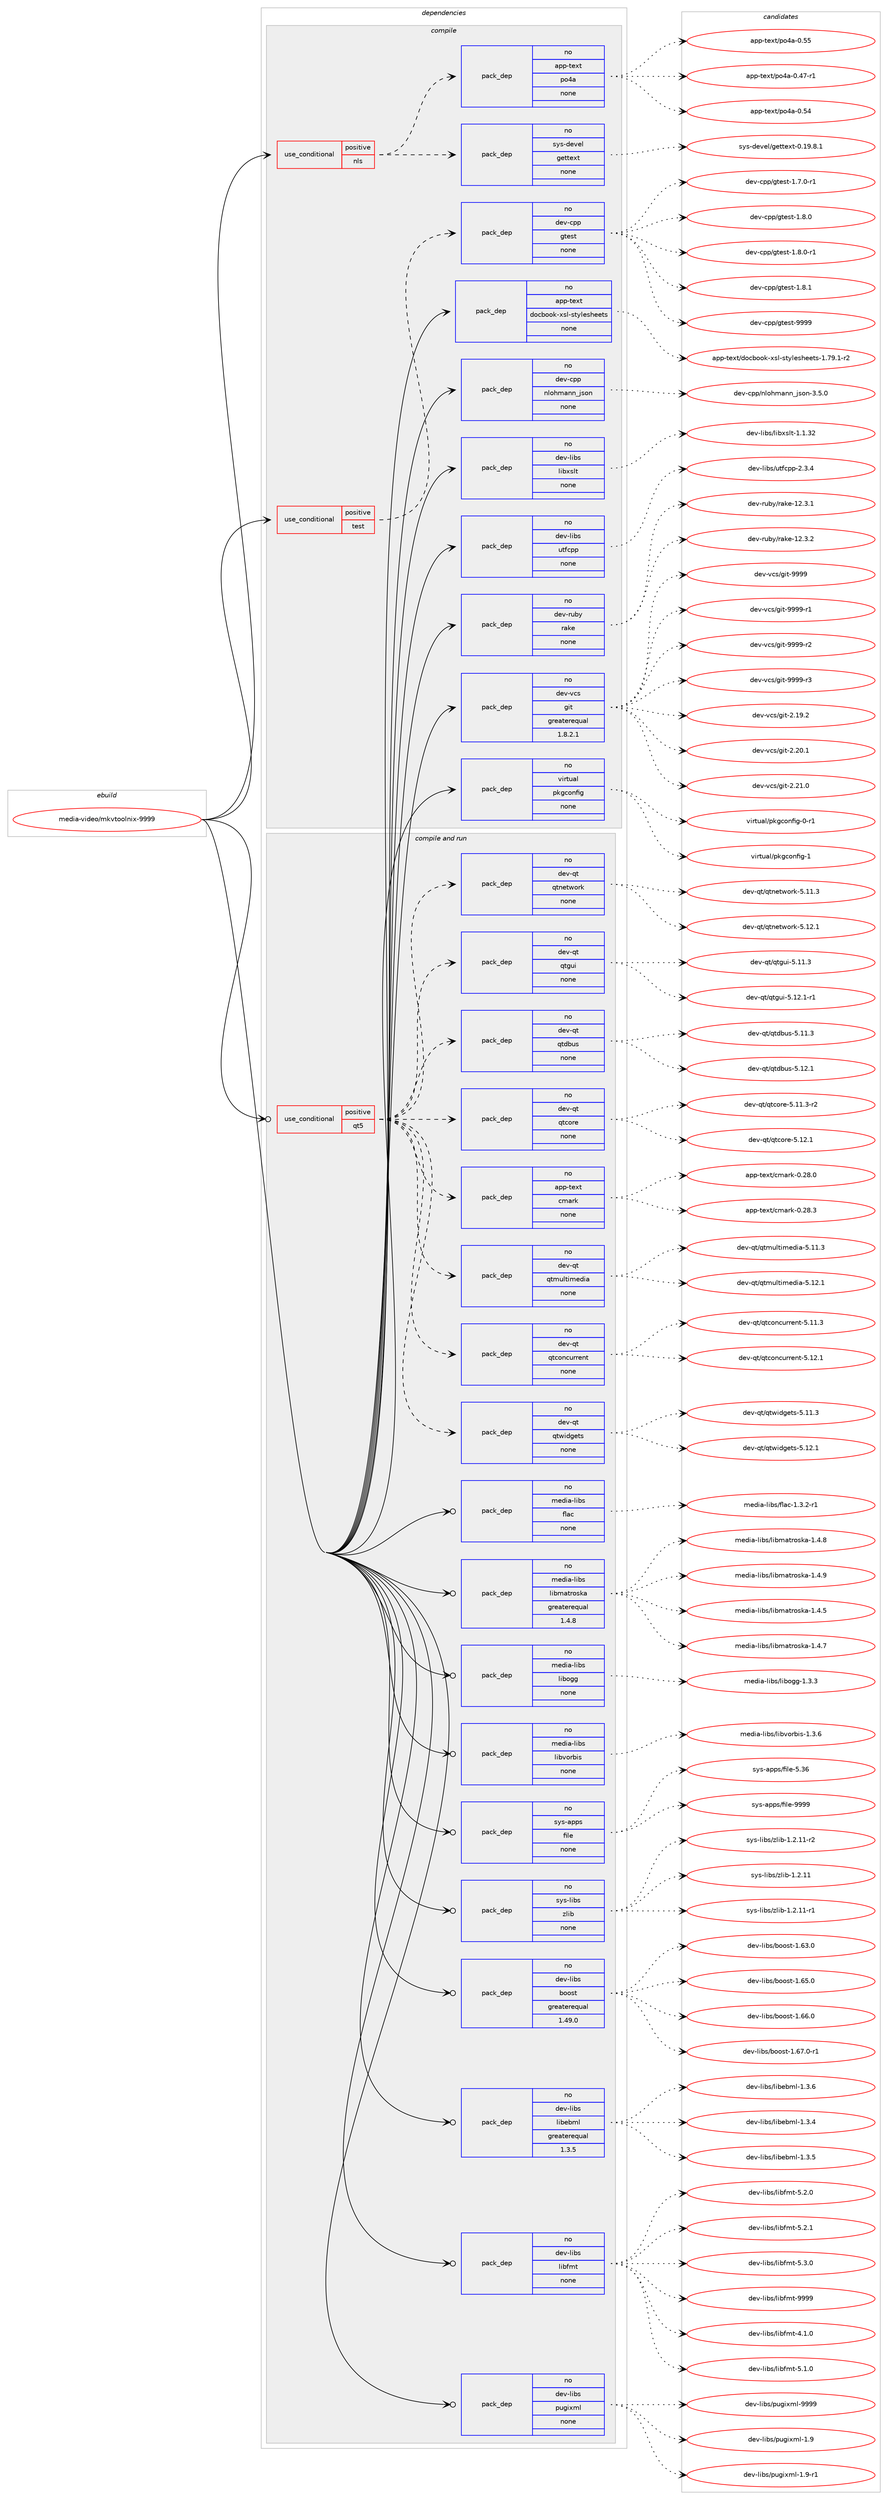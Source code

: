 digraph prolog {

# *************
# Graph options
# *************

newrank=true;
concentrate=true;
compound=true;
graph [rankdir=LR,fontname=Helvetica,fontsize=10,ranksep=1.5];#, ranksep=2.5, nodesep=0.2];
edge  [arrowhead=vee];
node  [fontname=Helvetica,fontsize=10];

# **********
# The ebuild
# **********

subgraph cluster_leftcol {
color=gray;
rank=same;
label=<<i>ebuild</i>>;
id [label="media-video/mkvtoolnix-9999", color=red, width=4, href="../media-video/mkvtoolnix-9999.svg"];
}

# ****************
# The dependencies
# ****************

subgraph cluster_midcol {
color=gray;
label=<<i>dependencies</i>>;
subgraph cluster_compile {
fillcolor="#eeeeee";
style=filled;
label=<<i>compile</i>>;
subgraph cond440479 {
dependency1638472 [label=<<TABLE BORDER="0" CELLBORDER="1" CELLSPACING="0" CELLPADDING="4"><TR><TD ROWSPAN="3" CELLPADDING="10">use_conditional</TD></TR><TR><TD>positive</TD></TR><TR><TD>nls</TD></TR></TABLE>>, shape=none, color=red];
subgraph pack1171543 {
dependency1638473 [label=<<TABLE BORDER="0" CELLBORDER="1" CELLSPACING="0" CELLPADDING="4" WIDTH="220"><TR><TD ROWSPAN="6" CELLPADDING="30">pack_dep</TD></TR><TR><TD WIDTH="110">no</TD></TR><TR><TD>sys-devel</TD></TR><TR><TD>gettext</TD></TR><TR><TD>none</TD></TR><TR><TD></TD></TR></TABLE>>, shape=none, color=blue];
}
dependency1638472:e -> dependency1638473:w [weight=20,style="dashed",arrowhead="vee"];
subgraph pack1171544 {
dependency1638474 [label=<<TABLE BORDER="0" CELLBORDER="1" CELLSPACING="0" CELLPADDING="4" WIDTH="220"><TR><TD ROWSPAN="6" CELLPADDING="30">pack_dep</TD></TR><TR><TD WIDTH="110">no</TD></TR><TR><TD>app-text</TD></TR><TR><TD>po4a</TD></TR><TR><TD>none</TD></TR><TR><TD></TD></TR></TABLE>>, shape=none, color=blue];
}
dependency1638472:e -> dependency1638474:w [weight=20,style="dashed",arrowhead="vee"];
}
id:e -> dependency1638472:w [weight=20,style="solid",arrowhead="vee"];
subgraph cond440480 {
dependency1638475 [label=<<TABLE BORDER="0" CELLBORDER="1" CELLSPACING="0" CELLPADDING="4"><TR><TD ROWSPAN="3" CELLPADDING="10">use_conditional</TD></TR><TR><TD>positive</TD></TR><TR><TD>test</TD></TR></TABLE>>, shape=none, color=red];
subgraph pack1171545 {
dependency1638476 [label=<<TABLE BORDER="0" CELLBORDER="1" CELLSPACING="0" CELLPADDING="4" WIDTH="220"><TR><TD ROWSPAN="6" CELLPADDING="30">pack_dep</TD></TR><TR><TD WIDTH="110">no</TD></TR><TR><TD>dev-cpp</TD></TR><TR><TD>gtest</TD></TR><TR><TD>none</TD></TR><TR><TD></TD></TR></TABLE>>, shape=none, color=blue];
}
dependency1638475:e -> dependency1638476:w [weight=20,style="dashed",arrowhead="vee"];
}
id:e -> dependency1638475:w [weight=20,style="solid",arrowhead="vee"];
subgraph pack1171546 {
dependency1638477 [label=<<TABLE BORDER="0" CELLBORDER="1" CELLSPACING="0" CELLPADDING="4" WIDTH="220"><TR><TD ROWSPAN="6" CELLPADDING="30">pack_dep</TD></TR><TR><TD WIDTH="110">no</TD></TR><TR><TD>app-text</TD></TR><TR><TD>docbook-xsl-stylesheets</TD></TR><TR><TD>none</TD></TR><TR><TD></TD></TR></TABLE>>, shape=none, color=blue];
}
id:e -> dependency1638477:w [weight=20,style="solid",arrowhead="vee"];
subgraph pack1171547 {
dependency1638478 [label=<<TABLE BORDER="0" CELLBORDER="1" CELLSPACING="0" CELLPADDING="4" WIDTH="220"><TR><TD ROWSPAN="6" CELLPADDING="30">pack_dep</TD></TR><TR><TD WIDTH="110">no</TD></TR><TR><TD>dev-cpp</TD></TR><TR><TD>nlohmann_json</TD></TR><TR><TD>none</TD></TR><TR><TD></TD></TR></TABLE>>, shape=none, color=blue];
}
id:e -> dependency1638478:w [weight=20,style="solid",arrowhead="vee"];
subgraph pack1171548 {
dependency1638479 [label=<<TABLE BORDER="0" CELLBORDER="1" CELLSPACING="0" CELLPADDING="4" WIDTH="220"><TR><TD ROWSPAN="6" CELLPADDING="30">pack_dep</TD></TR><TR><TD WIDTH="110">no</TD></TR><TR><TD>dev-libs</TD></TR><TR><TD>libxslt</TD></TR><TR><TD>none</TD></TR><TR><TD></TD></TR></TABLE>>, shape=none, color=blue];
}
id:e -> dependency1638479:w [weight=20,style="solid",arrowhead="vee"];
subgraph pack1171549 {
dependency1638480 [label=<<TABLE BORDER="0" CELLBORDER="1" CELLSPACING="0" CELLPADDING="4" WIDTH="220"><TR><TD ROWSPAN="6" CELLPADDING="30">pack_dep</TD></TR><TR><TD WIDTH="110">no</TD></TR><TR><TD>dev-libs</TD></TR><TR><TD>utfcpp</TD></TR><TR><TD>none</TD></TR><TR><TD></TD></TR></TABLE>>, shape=none, color=blue];
}
id:e -> dependency1638480:w [weight=20,style="solid",arrowhead="vee"];
subgraph pack1171550 {
dependency1638481 [label=<<TABLE BORDER="0" CELLBORDER="1" CELLSPACING="0" CELLPADDING="4" WIDTH="220"><TR><TD ROWSPAN="6" CELLPADDING="30">pack_dep</TD></TR><TR><TD WIDTH="110">no</TD></TR><TR><TD>dev-ruby</TD></TR><TR><TD>rake</TD></TR><TR><TD>none</TD></TR><TR><TD></TD></TR></TABLE>>, shape=none, color=blue];
}
id:e -> dependency1638481:w [weight=20,style="solid",arrowhead="vee"];
subgraph pack1171551 {
dependency1638482 [label=<<TABLE BORDER="0" CELLBORDER="1" CELLSPACING="0" CELLPADDING="4" WIDTH="220"><TR><TD ROWSPAN="6" CELLPADDING="30">pack_dep</TD></TR><TR><TD WIDTH="110">no</TD></TR><TR><TD>dev-vcs</TD></TR><TR><TD>git</TD></TR><TR><TD>greaterequal</TD></TR><TR><TD>1.8.2.1</TD></TR></TABLE>>, shape=none, color=blue];
}
id:e -> dependency1638482:w [weight=20,style="solid",arrowhead="vee"];
subgraph pack1171552 {
dependency1638483 [label=<<TABLE BORDER="0" CELLBORDER="1" CELLSPACING="0" CELLPADDING="4" WIDTH="220"><TR><TD ROWSPAN="6" CELLPADDING="30">pack_dep</TD></TR><TR><TD WIDTH="110">no</TD></TR><TR><TD>virtual</TD></TR><TR><TD>pkgconfig</TD></TR><TR><TD>none</TD></TR><TR><TD></TD></TR></TABLE>>, shape=none, color=blue];
}
id:e -> dependency1638483:w [weight=20,style="solid",arrowhead="vee"];
}
subgraph cluster_compileandrun {
fillcolor="#eeeeee";
style=filled;
label=<<i>compile and run</i>>;
subgraph cond440481 {
dependency1638484 [label=<<TABLE BORDER="0" CELLBORDER="1" CELLSPACING="0" CELLPADDING="4"><TR><TD ROWSPAN="3" CELLPADDING="10">use_conditional</TD></TR><TR><TD>positive</TD></TR><TR><TD>qt5</TD></TR></TABLE>>, shape=none, color=red];
subgraph pack1171553 {
dependency1638485 [label=<<TABLE BORDER="0" CELLBORDER="1" CELLSPACING="0" CELLPADDING="4" WIDTH="220"><TR><TD ROWSPAN="6" CELLPADDING="30">pack_dep</TD></TR><TR><TD WIDTH="110">no</TD></TR><TR><TD>dev-qt</TD></TR><TR><TD>qtcore</TD></TR><TR><TD>none</TD></TR><TR><TD></TD></TR></TABLE>>, shape=none, color=blue];
}
dependency1638484:e -> dependency1638485:w [weight=20,style="dashed",arrowhead="vee"];
subgraph pack1171554 {
dependency1638486 [label=<<TABLE BORDER="0" CELLBORDER="1" CELLSPACING="0" CELLPADDING="4" WIDTH="220"><TR><TD ROWSPAN="6" CELLPADDING="30">pack_dep</TD></TR><TR><TD WIDTH="110">no</TD></TR><TR><TD>dev-qt</TD></TR><TR><TD>qtdbus</TD></TR><TR><TD>none</TD></TR><TR><TD></TD></TR></TABLE>>, shape=none, color=blue];
}
dependency1638484:e -> dependency1638486:w [weight=20,style="dashed",arrowhead="vee"];
subgraph pack1171555 {
dependency1638487 [label=<<TABLE BORDER="0" CELLBORDER="1" CELLSPACING="0" CELLPADDING="4" WIDTH="220"><TR><TD ROWSPAN="6" CELLPADDING="30">pack_dep</TD></TR><TR><TD WIDTH="110">no</TD></TR><TR><TD>dev-qt</TD></TR><TR><TD>qtgui</TD></TR><TR><TD>none</TD></TR><TR><TD></TD></TR></TABLE>>, shape=none, color=blue];
}
dependency1638484:e -> dependency1638487:w [weight=20,style="dashed",arrowhead="vee"];
subgraph pack1171556 {
dependency1638488 [label=<<TABLE BORDER="0" CELLBORDER="1" CELLSPACING="0" CELLPADDING="4" WIDTH="220"><TR><TD ROWSPAN="6" CELLPADDING="30">pack_dep</TD></TR><TR><TD WIDTH="110">no</TD></TR><TR><TD>dev-qt</TD></TR><TR><TD>qtnetwork</TD></TR><TR><TD>none</TD></TR><TR><TD></TD></TR></TABLE>>, shape=none, color=blue];
}
dependency1638484:e -> dependency1638488:w [weight=20,style="dashed",arrowhead="vee"];
subgraph pack1171557 {
dependency1638489 [label=<<TABLE BORDER="0" CELLBORDER="1" CELLSPACING="0" CELLPADDING="4" WIDTH="220"><TR><TD ROWSPAN="6" CELLPADDING="30">pack_dep</TD></TR><TR><TD WIDTH="110">no</TD></TR><TR><TD>dev-qt</TD></TR><TR><TD>qtwidgets</TD></TR><TR><TD>none</TD></TR><TR><TD></TD></TR></TABLE>>, shape=none, color=blue];
}
dependency1638484:e -> dependency1638489:w [weight=20,style="dashed",arrowhead="vee"];
subgraph pack1171558 {
dependency1638490 [label=<<TABLE BORDER="0" CELLBORDER="1" CELLSPACING="0" CELLPADDING="4" WIDTH="220"><TR><TD ROWSPAN="6" CELLPADDING="30">pack_dep</TD></TR><TR><TD WIDTH="110">no</TD></TR><TR><TD>dev-qt</TD></TR><TR><TD>qtconcurrent</TD></TR><TR><TD>none</TD></TR><TR><TD></TD></TR></TABLE>>, shape=none, color=blue];
}
dependency1638484:e -> dependency1638490:w [weight=20,style="dashed",arrowhead="vee"];
subgraph pack1171559 {
dependency1638491 [label=<<TABLE BORDER="0" CELLBORDER="1" CELLSPACING="0" CELLPADDING="4" WIDTH="220"><TR><TD ROWSPAN="6" CELLPADDING="30">pack_dep</TD></TR><TR><TD WIDTH="110">no</TD></TR><TR><TD>dev-qt</TD></TR><TR><TD>qtmultimedia</TD></TR><TR><TD>none</TD></TR><TR><TD></TD></TR></TABLE>>, shape=none, color=blue];
}
dependency1638484:e -> dependency1638491:w [weight=20,style="dashed",arrowhead="vee"];
subgraph pack1171560 {
dependency1638492 [label=<<TABLE BORDER="0" CELLBORDER="1" CELLSPACING="0" CELLPADDING="4" WIDTH="220"><TR><TD ROWSPAN="6" CELLPADDING="30">pack_dep</TD></TR><TR><TD WIDTH="110">no</TD></TR><TR><TD>app-text</TD></TR><TR><TD>cmark</TD></TR><TR><TD>none</TD></TR><TR><TD></TD></TR></TABLE>>, shape=none, color=blue];
}
dependency1638484:e -> dependency1638492:w [weight=20,style="dashed",arrowhead="vee"];
}
id:e -> dependency1638484:w [weight=20,style="solid",arrowhead="odotvee"];
subgraph pack1171561 {
dependency1638493 [label=<<TABLE BORDER="0" CELLBORDER="1" CELLSPACING="0" CELLPADDING="4" WIDTH="220"><TR><TD ROWSPAN="6" CELLPADDING="30">pack_dep</TD></TR><TR><TD WIDTH="110">no</TD></TR><TR><TD>dev-libs</TD></TR><TR><TD>boost</TD></TR><TR><TD>greaterequal</TD></TR><TR><TD>1.49.0</TD></TR></TABLE>>, shape=none, color=blue];
}
id:e -> dependency1638493:w [weight=20,style="solid",arrowhead="odotvee"];
subgraph pack1171562 {
dependency1638494 [label=<<TABLE BORDER="0" CELLBORDER="1" CELLSPACING="0" CELLPADDING="4" WIDTH="220"><TR><TD ROWSPAN="6" CELLPADDING="30">pack_dep</TD></TR><TR><TD WIDTH="110">no</TD></TR><TR><TD>dev-libs</TD></TR><TR><TD>libebml</TD></TR><TR><TD>greaterequal</TD></TR><TR><TD>1.3.5</TD></TR></TABLE>>, shape=none, color=blue];
}
id:e -> dependency1638494:w [weight=20,style="solid",arrowhead="odotvee"];
subgraph pack1171563 {
dependency1638495 [label=<<TABLE BORDER="0" CELLBORDER="1" CELLSPACING="0" CELLPADDING="4" WIDTH="220"><TR><TD ROWSPAN="6" CELLPADDING="30">pack_dep</TD></TR><TR><TD WIDTH="110">no</TD></TR><TR><TD>dev-libs</TD></TR><TR><TD>libfmt</TD></TR><TR><TD>none</TD></TR><TR><TD></TD></TR></TABLE>>, shape=none, color=blue];
}
id:e -> dependency1638495:w [weight=20,style="solid",arrowhead="odotvee"];
subgraph pack1171564 {
dependency1638496 [label=<<TABLE BORDER="0" CELLBORDER="1" CELLSPACING="0" CELLPADDING="4" WIDTH="220"><TR><TD ROWSPAN="6" CELLPADDING="30">pack_dep</TD></TR><TR><TD WIDTH="110">no</TD></TR><TR><TD>dev-libs</TD></TR><TR><TD>pugixml</TD></TR><TR><TD>none</TD></TR><TR><TD></TD></TR></TABLE>>, shape=none, color=blue];
}
id:e -> dependency1638496:w [weight=20,style="solid",arrowhead="odotvee"];
subgraph pack1171565 {
dependency1638497 [label=<<TABLE BORDER="0" CELLBORDER="1" CELLSPACING="0" CELLPADDING="4" WIDTH="220"><TR><TD ROWSPAN="6" CELLPADDING="30">pack_dep</TD></TR><TR><TD WIDTH="110">no</TD></TR><TR><TD>media-libs</TD></TR><TR><TD>flac</TD></TR><TR><TD>none</TD></TR><TR><TD></TD></TR></TABLE>>, shape=none, color=blue];
}
id:e -> dependency1638497:w [weight=20,style="solid",arrowhead="odotvee"];
subgraph pack1171566 {
dependency1638498 [label=<<TABLE BORDER="0" CELLBORDER="1" CELLSPACING="0" CELLPADDING="4" WIDTH="220"><TR><TD ROWSPAN="6" CELLPADDING="30">pack_dep</TD></TR><TR><TD WIDTH="110">no</TD></TR><TR><TD>media-libs</TD></TR><TR><TD>libmatroska</TD></TR><TR><TD>greaterequal</TD></TR><TR><TD>1.4.8</TD></TR></TABLE>>, shape=none, color=blue];
}
id:e -> dependency1638498:w [weight=20,style="solid",arrowhead="odotvee"];
subgraph pack1171567 {
dependency1638499 [label=<<TABLE BORDER="0" CELLBORDER="1" CELLSPACING="0" CELLPADDING="4" WIDTH="220"><TR><TD ROWSPAN="6" CELLPADDING="30">pack_dep</TD></TR><TR><TD WIDTH="110">no</TD></TR><TR><TD>media-libs</TD></TR><TR><TD>libogg</TD></TR><TR><TD>none</TD></TR><TR><TD></TD></TR></TABLE>>, shape=none, color=blue];
}
id:e -> dependency1638499:w [weight=20,style="solid",arrowhead="odotvee"];
subgraph pack1171568 {
dependency1638500 [label=<<TABLE BORDER="0" CELLBORDER="1" CELLSPACING="0" CELLPADDING="4" WIDTH="220"><TR><TD ROWSPAN="6" CELLPADDING="30">pack_dep</TD></TR><TR><TD WIDTH="110">no</TD></TR><TR><TD>media-libs</TD></TR><TR><TD>libvorbis</TD></TR><TR><TD>none</TD></TR><TR><TD></TD></TR></TABLE>>, shape=none, color=blue];
}
id:e -> dependency1638500:w [weight=20,style="solid",arrowhead="odotvee"];
subgraph pack1171569 {
dependency1638501 [label=<<TABLE BORDER="0" CELLBORDER="1" CELLSPACING="0" CELLPADDING="4" WIDTH="220"><TR><TD ROWSPAN="6" CELLPADDING="30">pack_dep</TD></TR><TR><TD WIDTH="110">no</TD></TR><TR><TD>sys-apps</TD></TR><TR><TD>file</TD></TR><TR><TD>none</TD></TR><TR><TD></TD></TR></TABLE>>, shape=none, color=blue];
}
id:e -> dependency1638501:w [weight=20,style="solid",arrowhead="odotvee"];
subgraph pack1171570 {
dependency1638502 [label=<<TABLE BORDER="0" CELLBORDER="1" CELLSPACING="0" CELLPADDING="4" WIDTH="220"><TR><TD ROWSPAN="6" CELLPADDING="30">pack_dep</TD></TR><TR><TD WIDTH="110">no</TD></TR><TR><TD>sys-libs</TD></TR><TR><TD>zlib</TD></TR><TR><TD>none</TD></TR><TR><TD></TD></TR></TABLE>>, shape=none, color=blue];
}
id:e -> dependency1638502:w [weight=20,style="solid",arrowhead="odotvee"];
}
subgraph cluster_run {
fillcolor="#eeeeee";
style=filled;
label=<<i>run</i>>;
}
}

# **************
# The candidates
# **************

subgraph cluster_choices {
rank=same;
color=gray;
label=<<i>candidates</i>>;

subgraph choice1171543 {
color=black;
nodesep=1;
choice1151211154510010111810110847103101116116101120116454846495746564649 [label="sys-devel/gettext-0.19.8.1", color=red, width=4,href="../sys-devel/gettext-0.19.8.1.svg"];
dependency1638473:e -> choice1151211154510010111810110847103101116116101120116454846495746564649:w [style=dotted,weight="100"];
}
subgraph choice1171544 {
color=black;
nodesep=1;
choice971121124511610112011647112111529745484652554511449 [label="app-text/po4a-0.47-r1", color=red, width=4,href="../app-text/po4a-0.47-r1.svg"];
choice97112112451161011201164711211152974548465352 [label="app-text/po4a-0.54", color=red, width=4,href="../app-text/po4a-0.54.svg"];
choice97112112451161011201164711211152974548465353 [label="app-text/po4a-0.55", color=red, width=4,href="../app-text/po4a-0.55.svg"];
dependency1638474:e -> choice971121124511610112011647112111529745484652554511449:w [style=dotted,weight="100"];
dependency1638474:e -> choice97112112451161011201164711211152974548465352:w [style=dotted,weight="100"];
dependency1638474:e -> choice97112112451161011201164711211152974548465353:w [style=dotted,weight="100"];
}
subgraph choice1171545 {
color=black;
nodesep=1;
choice1001011184599112112471031161011151164549465546484511449 [label="dev-cpp/gtest-1.7.0-r1", color=red, width=4,href="../dev-cpp/gtest-1.7.0-r1.svg"];
choice100101118459911211247103116101115116454946564648 [label="dev-cpp/gtest-1.8.0", color=red, width=4,href="../dev-cpp/gtest-1.8.0.svg"];
choice1001011184599112112471031161011151164549465646484511449 [label="dev-cpp/gtest-1.8.0-r1", color=red, width=4,href="../dev-cpp/gtest-1.8.0-r1.svg"];
choice100101118459911211247103116101115116454946564649 [label="dev-cpp/gtest-1.8.1", color=red, width=4,href="../dev-cpp/gtest-1.8.1.svg"];
choice1001011184599112112471031161011151164557575757 [label="dev-cpp/gtest-9999", color=red, width=4,href="../dev-cpp/gtest-9999.svg"];
dependency1638476:e -> choice1001011184599112112471031161011151164549465546484511449:w [style=dotted,weight="100"];
dependency1638476:e -> choice100101118459911211247103116101115116454946564648:w [style=dotted,weight="100"];
dependency1638476:e -> choice1001011184599112112471031161011151164549465646484511449:w [style=dotted,weight="100"];
dependency1638476:e -> choice100101118459911211247103116101115116454946564649:w [style=dotted,weight="100"];
dependency1638476:e -> choice1001011184599112112471031161011151164557575757:w [style=dotted,weight="100"];
}
subgraph choice1171546 {
color=black;
nodesep=1;
choice97112112451161011201164710011199981111111074512011510845115116121108101115104101101116115454946555746494511450 [label="app-text/docbook-xsl-stylesheets-1.79.1-r2", color=red, width=4,href="../app-text/docbook-xsl-stylesheets-1.79.1-r2.svg"];
dependency1638477:e -> choice97112112451161011201164710011199981111111074512011510845115116121108101115104101101116115454946555746494511450:w [style=dotted,weight="100"];
}
subgraph choice1171547 {
color=black;
nodesep=1;
choice1001011184599112112471101081111041099711011095106115111110455146534648 [label="dev-cpp/nlohmann_json-3.5.0", color=red, width=4,href="../dev-cpp/nlohmann_json-3.5.0.svg"];
dependency1638478:e -> choice1001011184599112112471101081111041099711011095106115111110455146534648:w [style=dotted,weight="100"];
}
subgraph choice1171548 {
color=black;
nodesep=1;
choice1001011184510810598115471081059812011510811645494649465150 [label="dev-libs/libxslt-1.1.32", color=red, width=4,href="../dev-libs/libxslt-1.1.32.svg"];
dependency1638479:e -> choice1001011184510810598115471081059812011510811645494649465150:w [style=dotted,weight="100"];
}
subgraph choice1171549 {
color=black;
nodesep=1;
choice10010111845108105981154711711610299112112455046514652 [label="dev-libs/utfcpp-2.3.4", color=red, width=4,href="../dev-libs/utfcpp-2.3.4.svg"];
dependency1638480:e -> choice10010111845108105981154711711610299112112455046514652:w [style=dotted,weight="100"];
}
subgraph choice1171550 {
color=black;
nodesep=1;
choice1001011184511411798121471149710710145495046514649 [label="dev-ruby/rake-12.3.1", color=red, width=4,href="../dev-ruby/rake-12.3.1.svg"];
choice1001011184511411798121471149710710145495046514650 [label="dev-ruby/rake-12.3.2", color=red, width=4,href="../dev-ruby/rake-12.3.2.svg"];
dependency1638481:e -> choice1001011184511411798121471149710710145495046514649:w [style=dotted,weight="100"];
dependency1638481:e -> choice1001011184511411798121471149710710145495046514650:w [style=dotted,weight="100"];
}
subgraph choice1171551 {
color=black;
nodesep=1;
choice10010111845118991154710310511645504649574650 [label="dev-vcs/git-2.19.2", color=red, width=4,href="../dev-vcs/git-2.19.2.svg"];
choice10010111845118991154710310511645504650484649 [label="dev-vcs/git-2.20.1", color=red, width=4,href="../dev-vcs/git-2.20.1.svg"];
choice10010111845118991154710310511645504650494648 [label="dev-vcs/git-2.21.0", color=red, width=4,href="../dev-vcs/git-2.21.0.svg"];
choice1001011184511899115471031051164557575757 [label="dev-vcs/git-9999", color=red, width=4,href="../dev-vcs/git-9999.svg"];
choice10010111845118991154710310511645575757574511449 [label="dev-vcs/git-9999-r1", color=red, width=4,href="../dev-vcs/git-9999-r1.svg"];
choice10010111845118991154710310511645575757574511450 [label="dev-vcs/git-9999-r2", color=red, width=4,href="../dev-vcs/git-9999-r2.svg"];
choice10010111845118991154710310511645575757574511451 [label="dev-vcs/git-9999-r3", color=red, width=4,href="../dev-vcs/git-9999-r3.svg"];
dependency1638482:e -> choice10010111845118991154710310511645504649574650:w [style=dotted,weight="100"];
dependency1638482:e -> choice10010111845118991154710310511645504650484649:w [style=dotted,weight="100"];
dependency1638482:e -> choice10010111845118991154710310511645504650494648:w [style=dotted,weight="100"];
dependency1638482:e -> choice1001011184511899115471031051164557575757:w [style=dotted,weight="100"];
dependency1638482:e -> choice10010111845118991154710310511645575757574511449:w [style=dotted,weight="100"];
dependency1638482:e -> choice10010111845118991154710310511645575757574511450:w [style=dotted,weight="100"];
dependency1638482:e -> choice10010111845118991154710310511645575757574511451:w [style=dotted,weight="100"];
}
subgraph choice1171552 {
color=black;
nodesep=1;
choice11810511411611797108471121071039911111010210510345484511449 [label="virtual/pkgconfig-0-r1", color=red, width=4,href="../virtual/pkgconfig-0-r1.svg"];
choice1181051141161179710847112107103991111101021051034549 [label="virtual/pkgconfig-1", color=red, width=4,href="../virtual/pkgconfig-1.svg"];
dependency1638483:e -> choice11810511411611797108471121071039911111010210510345484511449:w [style=dotted,weight="100"];
dependency1638483:e -> choice1181051141161179710847112107103991111101021051034549:w [style=dotted,weight="100"];
}
subgraph choice1171553 {
color=black;
nodesep=1;
choice100101118451131164711311699111114101455346494946514511450 [label="dev-qt/qtcore-5.11.3-r2", color=red, width=4,href="../dev-qt/qtcore-5.11.3-r2.svg"];
choice10010111845113116471131169911111410145534649504649 [label="dev-qt/qtcore-5.12.1", color=red, width=4,href="../dev-qt/qtcore-5.12.1.svg"];
dependency1638485:e -> choice100101118451131164711311699111114101455346494946514511450:w [style=dotted,weight="100"];
dependency1638485:e -> choice10010111845113116471131169911111410145534649504649:w [style=dotted,weight="100"];
}
subgraph choice1171554 {
color=black;
nodesep=1;
choice10010111845113116471131161009811711545534649494651 [label="dev-qt/qtdbus-5.11.3", color=red, width=4,href="../dev-qt/qtdbus-5.11.3.svg"];
choice10010111845113116471131161009811711545534649504649 [label="dev-qt/qtdbus-5.12.1", color=red, width=4,href="../dev-qt/qtdbus-5.12.1.svg"];
dependency1638486:e -> choice10010111845113116471131161009811711545534649494651:w [style=dotted,weight="100"];
dependency1638486:e -> choice10010111845113116471131161009811711545534649504649:w [style=dotted,weight="100"];
}
subgraph choice1171555 {
color=black;
nodesep=1;
choice100101118451131164711311610311710545534649494651 [label="dev-qt/qtgui-5.11.3", color=red, width=4,href="../dev-qt/qtgui-5.11.3.svg"];
choice1001011184511311647113116103117105455346495046494511449 [label="dev-qt/qtgui-5.12.1-r1", color=red, width=4,href="../dev-qt/qtgui-5.12.1-r1.svg"];
dependency1638487:e -> choice100101118451131164711311610311710545534649494651:w [style=dotted,weight="100"];
dependency1638487:e -> choice1001011184511311647113116103117105455346495046494511449:w [style=dotted,weight="100"];
}
subgraph choice1171556 {
color=black;
nodesep=1;
choice100101118451131164711311611010111611911111410745534649494651 [label="dev-qt/qtnetwork-5.11.3", color=red, width=4,href="../dev-qt/qtnetwork-5.11.3.svg"];
choice100101118451131164711311611010111611911111410745534649504649 [label="dev-qt/qtnetwork-5.12.1", color=red, width=4,href="../dev-qt/qtnetwork-5.12.1.svg"];
dependency1638488:e -> choice100101118451131164711311611010111611911111410745534649494651:w [style=dotted,weight="100"];
dependency1638488:e -> choice100101118451131164711311611010111611911111410745534649504649:w [style=dotted,weight="100"];
}
subgraph choice1171557 {
color=black;
nodesep=1;
choice100101118451131164711311611910510010310111611545534649494651 [label="dev-qt/qtwidgets-5.11.3", color=red, width=4,href="../dev-qt/qtwidgets-5.11.3.svg"];
choice100101118451131164711311611910510010310111611545534649504649 [label="dev-qt/qtwidgets-5.12.1", color=red, width=4,href="../dev-qt/qtwidgets-5.12.1.svg"];
dependency1638489:e -> choice100101118451131164711311611910510010310111611545534649494651:w [style=dotted,weight="100"];
dependency1638489:e -> choice100101118451131164711311611910510010310111611545534649504649:w [style=dotted,weight="100"];
}
subgraph choice1171558 {
color=black;
nodesep=1;
choice1001011184511311647113116991111109911711411410111011645534649494651 [label="dev-qt/qtconcurrent-5.11.3", color=red, width=4,href="../dev-qt/qtconcurrent-5.11.3.svg"];
choice1001011184511311647113116991111109911711411410111011645534649504649 [label="dev-qt/qtconcurrent-5.12.1", color=red, width=4,href="../dev-qt/qtconcurrent-5.12.1.svg"];
dependency1638490:e -> choice1001011184511311647113116991111109911711411410111011645534649494651:w [style=dotted,weight="100"];
dependency1638490:e -> choice1001011184511311647113116991111109911711411410111011645534649504649:w [style=dotted,weight="100"];
}
subgraph choice1171559 {
color=black;
nodesep=1;
choice10010111845113116471131161091171081161051091011001059745534649494651 [label="dev-qt/qtmultimedia-5.11.3", color=red, width=4,href="../dev-qt/qtmultimedia-5.11.3.svg"];
choice10010111845113116471131161091171081161051091011001059745534649504649 [label="dev-qt/qtmultimedia-5.12.1", color=red, width=4,href="../dev-qt/qtmultimedia-5.12.1.svg"];
dependency1638491:e -> choice10010111845113116471131161091171081161051091011001059745534649494651:w [style=dotted,weight="100"];
dependency1638491:e -> choice10010111845113116471131161091171081161051091011001059745534649504649:w [style=dotted,weight="100"];
}
subgraph choice1171560 {
color=black;
nodesep=1;
choice971121124511610112011647991099711410745484650564648 [label="app-text/cmark-0.28.0", color=red, width=4,href="../app-text/cmark-0.28.0.svg"];
choice971121124511610112011647991099711410745484650564651 [label="app-text/cmark-0.28.3", color=red, width=4,href="../app-text/cmark-0.28.3.svg"];
dependency1638492:e -> choice971121124511610112011647991099711410745484650564648:w [style=dotted,weight="100"];
dependency1638492:e -> choice971121124511610112011647991099711410745484650564651:w [style=dotted,weight="100"];
}
subgraph choice1171561 {
color=black;
nodesep=1;
choice1001011184510810598115479811111111511645494654514648 [label="dev-libs/boost-1.63.0", color=red, width=4,href="../dev-libs/boost-1.63.0.svg"];
choice1001011184510810598115479811111111511645494654534648 [label="dev-libs/boost-1.65.0", color=red, width=4,href="../dev-libs/boost-1.65.0.svg"];
choice1001011184510810598115479811111111511645494654544648 [label="dev-libs/boost-1.66.0", color=red, width=4,href="../dev-libs/boost-1.66.0.svg"];
choice10010111845108105981154798111111115116454946545546484511449 [label="dev-libs/boost-1.67.0-r1", color=red, width=4,href="../dev-libs/boost-1.67.0-r1.svg"];
dependency1638493:e -> choice1001011184510810598115479811111111511645494654514648:w [style=dotted,weight="100"];
dependency1638493:e -> choice1001011184510810598115479811111111511645494654534648:w [style=dotted,weight="100"];
dependency1638493:e -> choice1001011184510810598115479811111111511645494654544648:w [style=dotted,weight="100"];
dependency1638493:e -> choice10010111845108105981154798111111115116454946545546484511449:w [style=dotted,weight="100"];
}
subgraph choice1171562 {
color=black;
nodesep=1;
choice1001011184510810598115471081059810198109108454946514652 [label="dev-libs/libebml-1.3.4", color=red, width=4,href="../dev-libs/libebml-1.3.4.svg"];
choice1001011184510810598115471081059810198109108454946514653 [label="dev-libs/libebml-1.3.5", color=red, width=4,href="../dev-libs/libebml-1.3.5.svg"];
choice1001011184510810598115471081059810198109108454946514654 [label="dev-libs/libebml-1.3.6", color=red, width=4,href="../dev-libs/libebml-1.3.6.svg"];
dependency1638494:e -> choice1001011184510810598115471081059810198109108454946514652:w [style=dotted,weight="100"];
dependency1638494:e -> choice1001011184510810598115471081059810198109108454946514653:w [style=dotted,weight="100"];
dependency1638494:e -> choice1001011184510810598115471081059810198109108454946514654:w [style=dotted,weight="100"];
}
subgraph choice1171563 {
color=black;
nodesep=1;
choice10010111845108105981154710810598102109116455246494648 [label="dev-libs/libfmt-4.1.0", color=red, width=4,href="../dev-libs/libfmt-4.1.0.svg"];
choice10010111845108105981154710810598102109116455346494648 [label="dev-libs/libfmt-5.1.0", color=red, width=4,href="../dev-libs/libfmt-5.1.0.svg"];
choice10010111845108105981154710810598102109116455346504648 [label="dev-libs/libfmt-5.2.0", color=red, width=4,href="../dev-libs/libfmt-5.2.0.svg"];
choice10010111845108105981154710810598102109116455346504649 [label="dev-libs/libfmt-5.2.1", color=red, width=4,href="../dev-libs/libfmt-5.2.1.svg"];
choice10010111845108105981154710810598102109116455346514648 [label="dev-libs/libfmt-5.3.0", color=red, width=4,href="../dev-libs/libfmt-5.3.0.svg"];
choice100101118451081059811547108105981021091164557575757 [label="dev-libs/libfmt-9999", color=red, width=4,href="../dev-libs/libfmt-9999.svg"];
dependency1638495:e -> choice10010111845108105981154710810598102109116455246494648:w [style=dotted,weight="100"];
dependency1638495:e -> choice10010111845108105981154710810598102109116455346494648:w [style=dotted,weight="100"];
dependency1638495:e -> choice10010111845108105981154710810598102109116455346504648:w [style=dotted,weight="100"];
dependency1638495:e -> choice10010111845108105981154710810598102109116455346504649:w [style=dotted,weight="100"];
dependency1638495:e -> choice10010111845108105981154710810598102109116455346514648:w [style=dotted,weight="100"];
dependency1638495:e -> choice100101118451081059811547108105981021091164557575757:w [style=dotted,weight="100"];
}
subgraph choice1171564 {
color=black;
nodesep=1;
choice10010111845108105981154711211710310512010910845494657 [label="dev-libs/pugixml-1.9", color=red, width=4,href="../dev-libs/pugixml-1.9.svg"];
choice100101118451081059811547112117103105120109108454946574511449 [label="dev-libs/pugixml-1.9-r1", color=red, width=4,href="../dev-libs/pugixml-1.9-r1.svg"];
choice1001011184510810598115471121171031051201091084557575757 [label="dev-libs/pugixml-9999", color=red, width=4,href="../dev-libs/pugixml-9999.svg"];
dependency1638496:e -> choice10010111845108105981154711211710310512010910845494657:w [style=dotted,weight="100"];
dependency1638496:e -> choice100101118451081059811547112117103105120109108454946574511449:w [style=dotted,weight="100"];
dependency1638496:e -> choice1001011184510810598115471121171031051201091084557575757:w [style=dotted,weight="100"];
}
subgraph choice1171565 {
color=black;
nodesep=1;
choice1091011001059745108105981154710210897994549465146504511449 [label="media-libs/flac-1.3.2-r1", color=red, width=4,href="../media-libs/flac-1.3.2-r1.svg"];
dependency1638497:e -> choice1091011001059745108105981154710210897994549465146504511449:w [style=dotted,weight="100"];
}
subgraph choice1171566 {
color=black;
nodesep=1;
choice10910110010597451081059811547108105981099711611411111510797454946524653 [label="media-libs/libmatroska-1.4.5", color=red, width=4,href="../media-libs/libmatroska-1.4.5.svg"];
choice10910110010597451081059811547108105981099711611411111510797454946524655 [label="media-libs/libmatroska-1.4.7", color=red, width=4,href="../media-libs/libmatroska-1.4.7.svg"];
choice10910110010597451081059811547108105981099711611411111510797454946524656 [label="media-libs/libmatroska-1.4.8", color=red, width=4,href="../media-libs/libmatroska-1.4.8.svg"];
choice10910110010597451081059811547108105981099711611411111510797454946524657 [label="media-libs/libmatroska-1.4.9", color=red, width=4,href="../media-libs/libmatroska-1.4.9.svg"];
dependency1638498:e -> choice10910110010597451081059811547108105981099711611411111510797454946524653:w [style=dotted,weight="100"];
dependency1638498:e -> choice10910110010597451081059811547108105981099711611411111510797454946524655:w [style=dotted,weight="100"];
dependency1638498:e -> choice10910110010597451081059811547108105981099711611411111510797454946524656:w [style=dotted,weight="100"];
dependency1638498:e -> choice10910110010597451081059811547108105981099711611411111510797454946524657:w [style=dotted,weight="100"];
}
subgraph choice1171567 {
color=black;
nodesep=1;
choice1091011001059745108105981154710810598111103103454946514651 [label="media-libs/libogg-1.3.3", color=red, width=4,href="../media-libs/libogg-1.3.3.svg"];
dependency1638499:e -> choice1091011001059745108105981154710810598111103103454946514651:w [style=dotted,weight="100"];
}
subgraph choice1171568 {
color=black;
nodesep=1;
choice109101100105974510810598115471081059811811111498105115454946514654 [label="media-libs/libvorbis-1.3.6", color=red, width=4,href="../media-libs/libvorbis-1.3.6.svg"];
dependency1638500:e -> choice109101100105974510810598115471081059811811111498105115454946514654:w [style=dotted,weight="100"];
}
subgraph choice1171569 {
color=black;
nodesep=1;
choice1151211154597112112115471021051081014553465154 [label="sys-apps/file-5.36", color=red, width=4,href="../sys-apps/file-5.36.svg"];
choice1151211154597112112115471021051081014557575757 [label="sys-apps/file-9999", color=red, width=4,href="../sys-apps/file-9999.svg"];
dependency1638501:e -> choice1151211154597112112115471021051081014553465154:w [style=dotted,weight="100"];
dependency1638501:e -> choice1151211154597112112115471021051081014557575757:w [style=dotted,weight="100"];
}
subgraph choice1171570 {
color=black;
nodesep=1;
choice1151211154510810598115471221081059845494650464949 [label="sys-libs/zlib-1.2.11", color=red, width=4,href="../sys-libs/zlib-1.2.11.svg"];
choice11512111545108105981154712210810598454946504649494511449 [label="sys-libs/zlib-1.2.11-r1", color=red, width=4,href="../sys-libs/zlib-1.2.11-r1.svg"];
choice11512111545108105981154712210810598454946504649494511450 [label="sys-libs/zlib-1.2.11-r2", color=red, width=4,href="../sys-libs/zlib-1.2.11-r2.svg"];
dependency1638502:e -> choice1151211154510810598115471221081059845494650464949:w [style=dotted,weight="100"];
dependency1638502:e -> choice11512111545108105981154712210810598454946504649494511449:w [style=dotted,weight="100"];
dependency1638502:e -> choice11512111545108105981154712210810598454946504649494511450:w [style=dotted,weight="100"];
}
}

}
